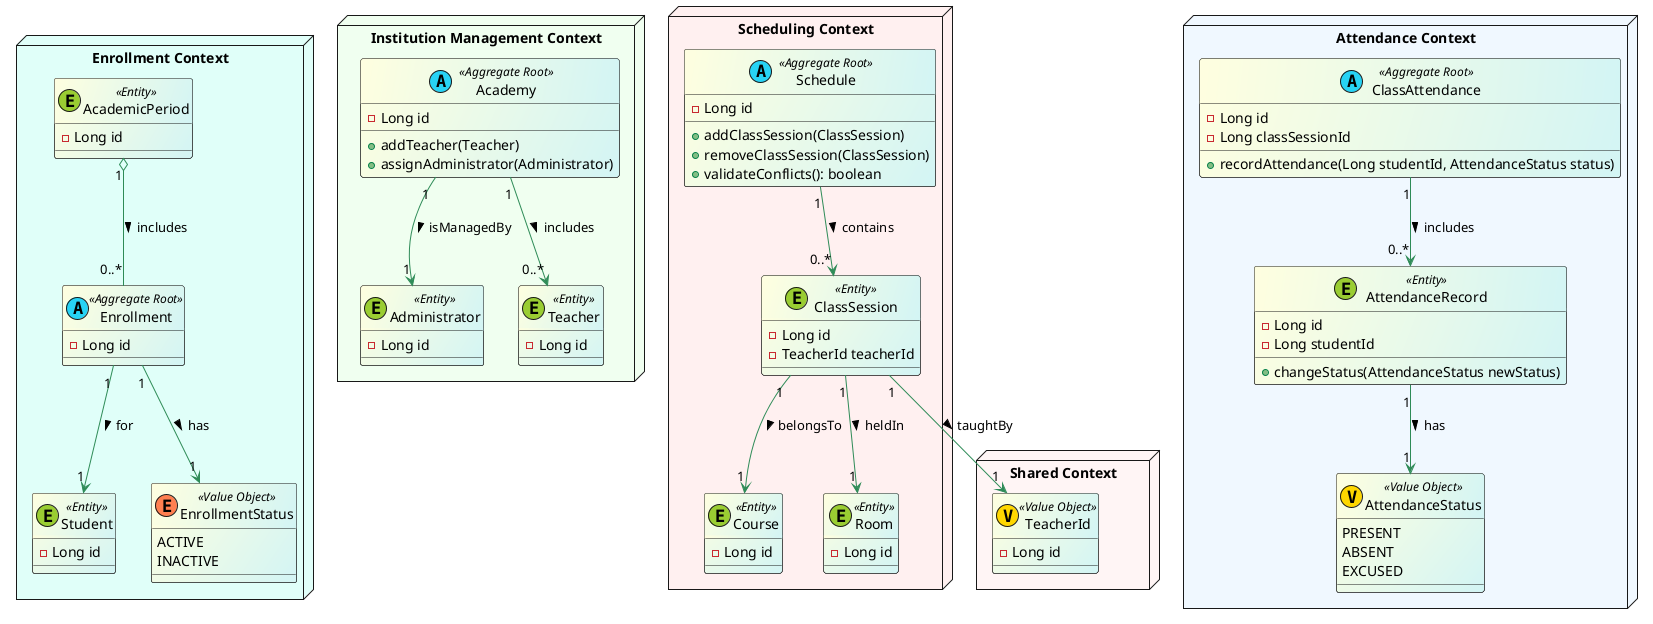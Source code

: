 @startuml Demy Domain Diagram

skinparam class {
    BackgroundColor LightYellow/D3F5F5
    ArrowColor SeaGreen
    ' BackgroundColor<<Aggregate Root>> #27D3F5
    ' BackgroundColor<<Entity>> #9ACD32
    ' BackgroundColor<<Value Object>> #FFD700
    ' BorderColor Black
    ' FontSize 12
}

package "Enrollment Context" <<Node>> #E0FFF9 {
    class Enrollment <<(A, #27D3F5) Aggregate Root>> {
        - Long id
    }
    class Student <<(E, #9ACD32) Entity>> {
        - Long id
    }
    enum EnrollmentStatus <<(E, #FF7F50) Value Object>> {
        ACTIVE
        INACTIVE
    }
    class AcademicPeriod <<(E, #9ACD32) Entity>> {
        - Long id
    }
    ' Relationships
    Enrollment "1" --> "1" Student : for >
    AcademicPeriod "1" o-- "0..*" Enrollment : includes >
    Enrollment "1" --> "1" EnrollmentStatus : has >
}

package "Institution Management Context" <<Node>> #F0FFF0 {
    class Academy <<(A, #27D3F5) Aggregate Root>> {
        - Long id
        + addTeacher(Teacher)
        + assignAdministrator(Administrator)
    }

    class Administrator <<(E, #9ACD32) Entity>> {
        - Long id
    }

    class Teacher <<(E, #9ACD32) Entity>> {
        - Long id
    }

    ' Relationships
    Academy "1" --> "1" Administrator : isManagedBy >
    Academy "1" --> "0..*" Teacher : includes >
}

package "Scheduling Context" <<Node>> #FFF0F0 {
    class Schedule <<(A, #27D3F5) Aggregate Root>> {
        - Long id
        + addClassSession(ClassSession)
        + removeClassSession(ClassSession)
        + validateConflicts(): boolean
    }

    class ClassSession <<(E, #9ACD32) Entity>> {
        - Long id
        - TeacherId teacherId
    }

    class Course <<(E, #9ACD32) Entity>> {
        - Long id
    }

    class Room <<(E, #9ACD32)Entity>> {
        - Long id
    }

    ' Relationships
    Schedule "1" --> "0..*" ClassSession : contains >
    ClassSession "1" --> "1" Course : belongsTo >
    ClassSession "1" --> "1" Room : heldIn >
}

package "Attendance Context" <<Node>> #F0F8FF {
    class ClassAttendance <<(A, #27D3F5) Aggregate Root>> {
        - Long id
        - Long classSessionId
        + recordAttendance(Long studentId, AttendanceStatus status)
    }

    class AttendanceRecord <<(E, #9ACD32) Entity>> {
        - Long id
        - Long studentId
        + changeStatus(AttendanceStatus newStatus)
    }

    enum AttendanceStatus <<(V, #FFD700) Value Object>> {
        PRESENT
        ABSENT
        EXCUSED
    }
    ' Relationships
    ClassAttendance "1" --> "0..*" AttendanceRecord : includes >
    AttendanceRecord "1" --> "1" AttendanceStatus : has >
}

package "Shared Context" as sc <<Node>> #FFF5F5 {
    class TeacherId <<(V, #FFD700) Value Object>> {
        - Long id
    }
}

' Define relationships between contexts
ClassSession "1" --> "1" TeacherId : taughtBy >

@enduml